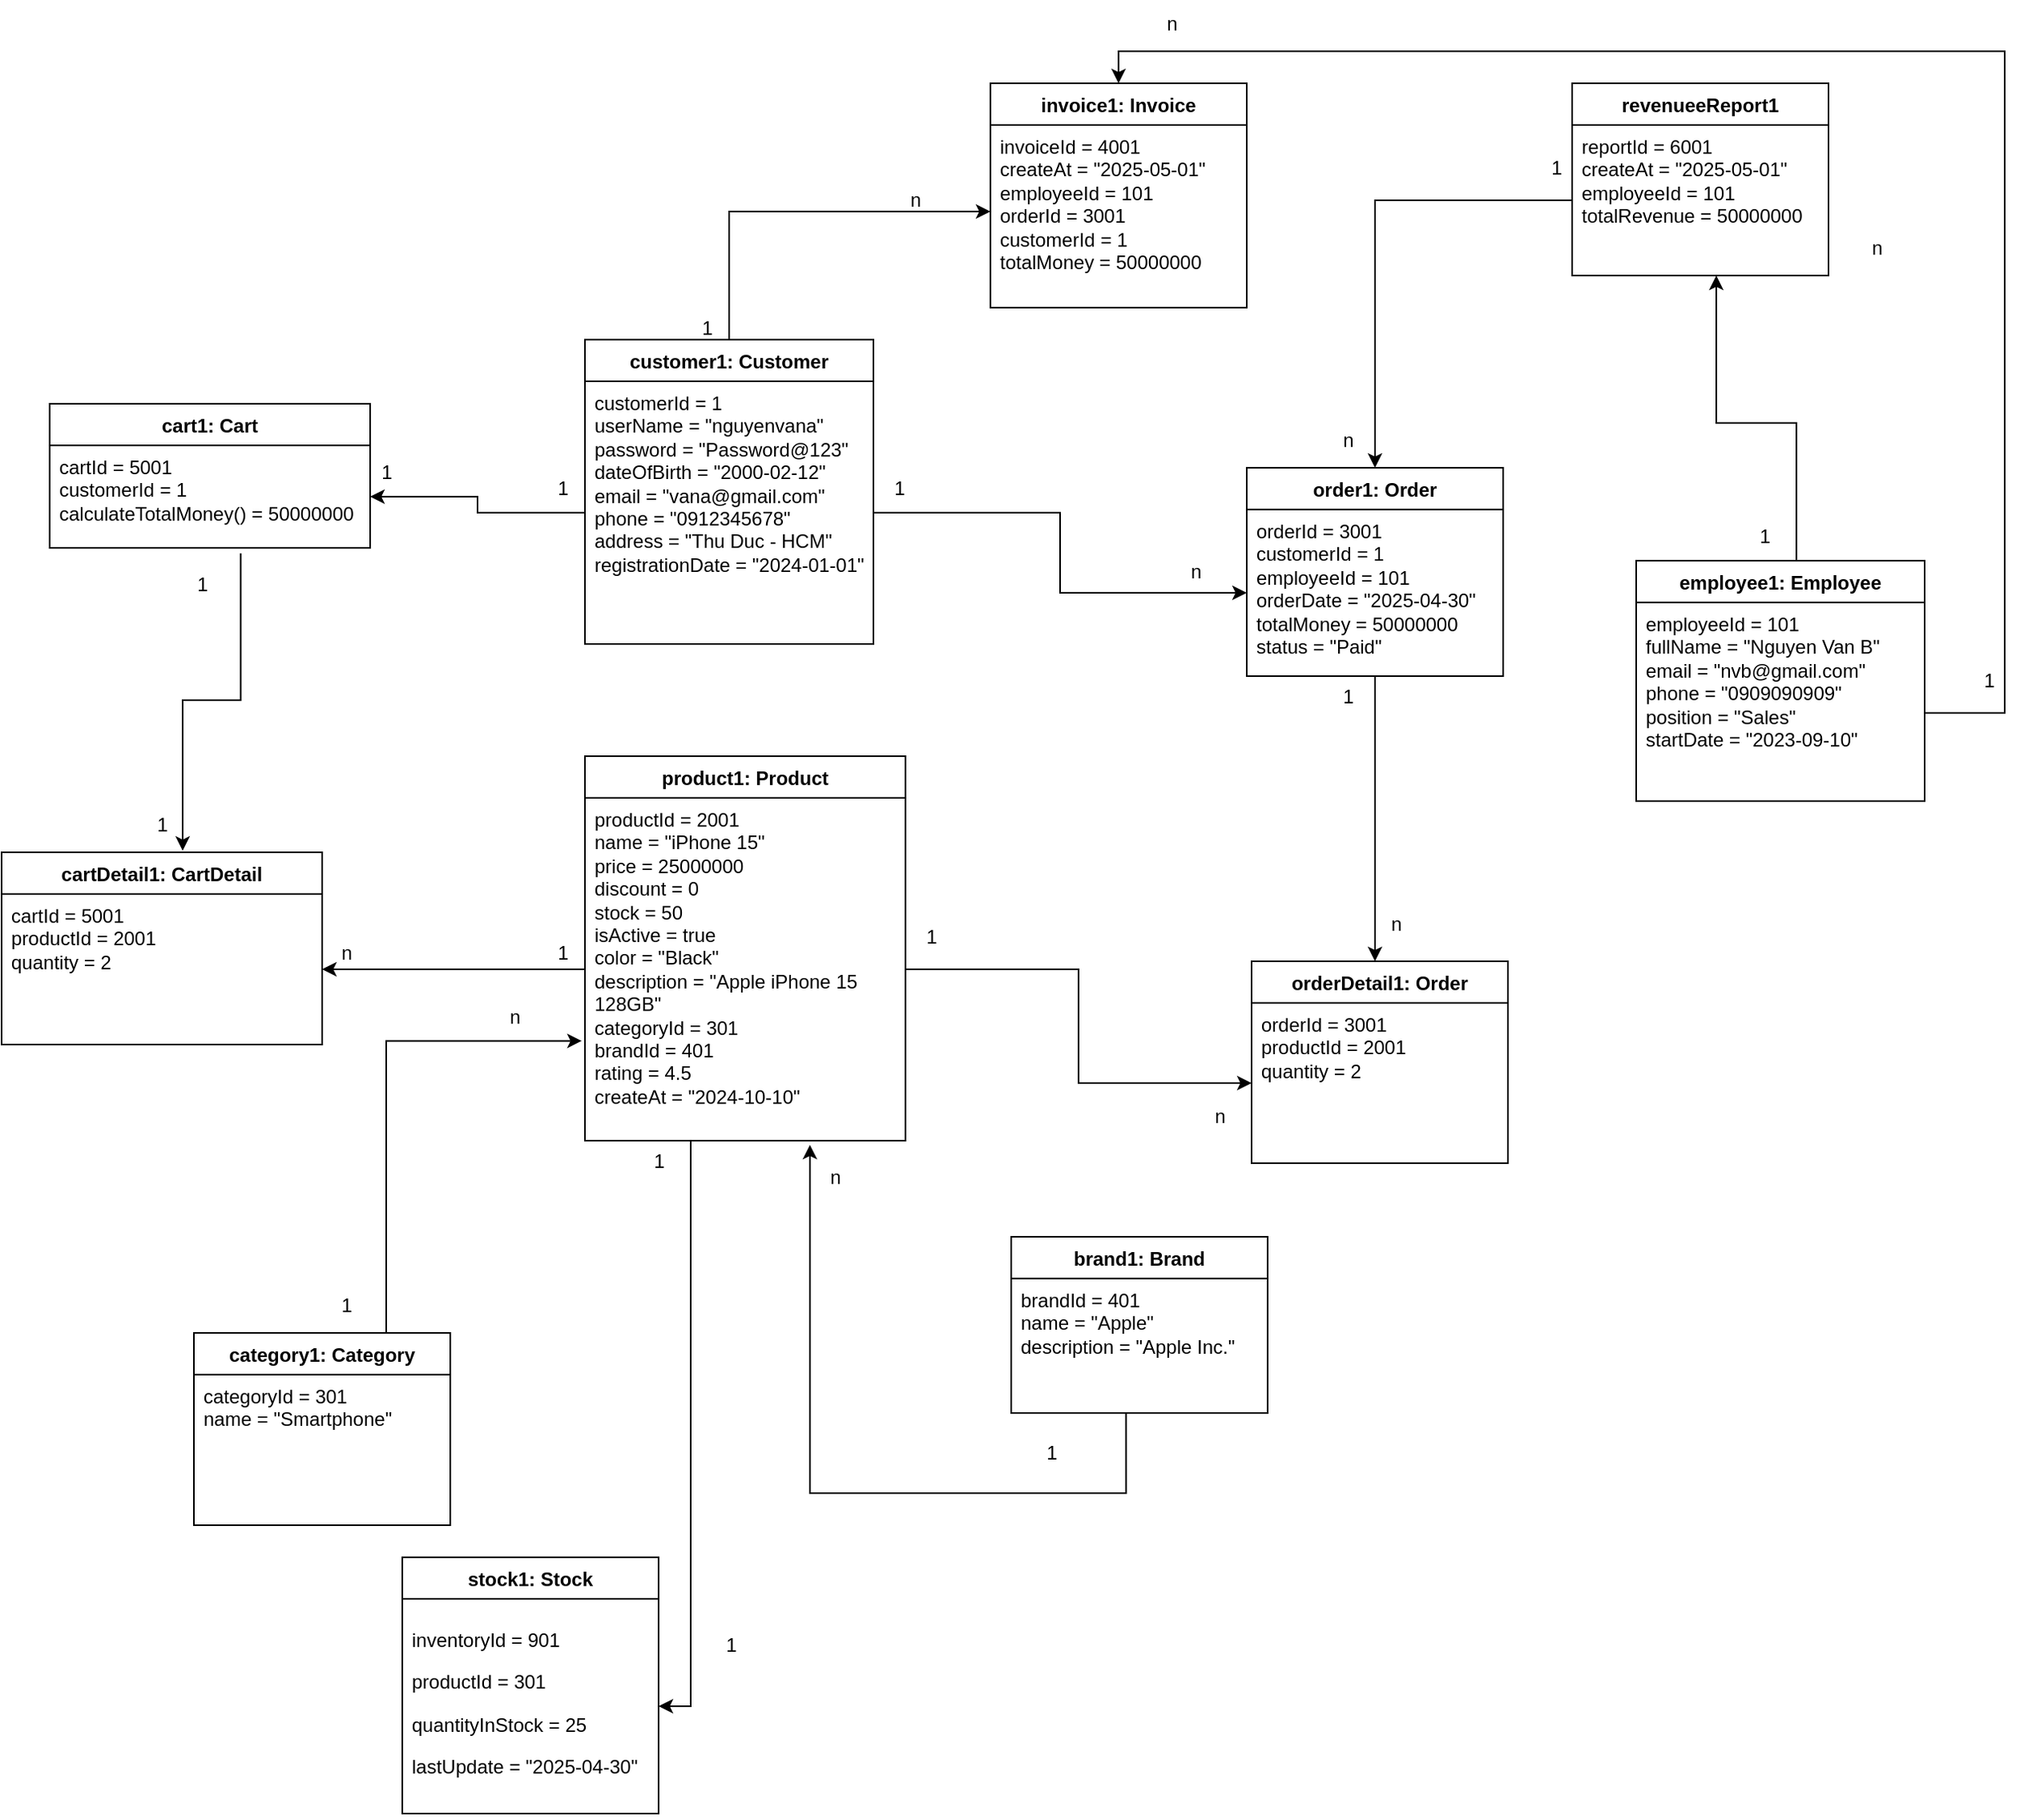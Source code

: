 <mxfile version="26.2.15">
  <diagram name="Trang-1" id="clFY-N-O9U0-CU7kMEbK">
    <mxGraphModel dx="2847" dy="2416" grid="1" gridSize="10" guides="1" tooltips="1" connect="1" arrows="1" fold="1" page="1" pageScale="1" pageWidth="827" pageHeight="1169" math="0" shadow="0">
      <root>
        <mxCell id="0" />
        <mxCell id="1" parent="0" />
        <mxCell id="5m1frIVjup7m7h7G5h70-2" value="customer1: Customer&lt;div&gt;&lt;br&gt;&lt;div&gt;&lt;br&gt;&lt;/div&gt;&lt;/div&gt;" style="swimlane;fontStyle=1;align=center;verticalAlign=top;childLayout=stackLayout;horizontal=1;startSize=26;horizontalStack=0;resizeParent=1;resizeParentMax=0;resizeLast=0;collapsible=1;marginBottom=0;whiteSpace=wrap;html=1;" vertex="1" parent="1">
          <mxGeometry x="414" y="-600" width="180" height="190" as="geometry" />
        </mxCell>
        <mxCell id="5m1frIVjup7m7h7G5h70-3" value="&lt;div&gt;customerId = 1&amp;nbsp;&amp;nbsp;&lt;/div&gt;&lt;div&gt;userName = &quot;nguyenvana&quot;&amp;nbsp;&amp;nbsp;&lt;/div&gt;&lt;div&gt;password = &quot;Password@123&quot;&amp;nbsp;&amp;nbsp;&lt;/div&gt;&lt;div&gt;dateOfBirth = &quot;2000-02-12&quot;&amp;nbsp;&amp;nbsp;&lt;/div&gt;&lt;div&gt;email = &quot;vana@gmail.com&quot;&amp;nbsp;&amp;nbsp;&lt;/div&gt;&lt;div&gt;phone = &quot;0912345678&quot;&amp;nbsp;&amp;nbsp;&lt;/div&gt;&lt;div&gt;address = &quot;Thu Duc - HCM&quot;&amp;nbsp;&amp;nbsp;&lt;/div&gt;&lt;div&gt;registrationDate = &quot;2024-01-01&quot;&lt;/div&gt;" style="text;strokeColor=none;fillColor=none;align=left;verticalAlign=top;spacingLeft=4;spacingRight=4;overflow=hidden;rotatable=0;points=[[0,0.5],[1,0.5]];portConstraint=eastwest;whiteSpace=wrap;html=1;" vertex="1" parent="5m1frIVjup7m7h7G5h70-2">
          <mxGeometry y="26" width="180" height="164" as="geometry" />
        </mxCell>
        <mxCell id="5m1frIVjup7m7h7G5h70-10" value="cart1: Cart" style="swimlane;fontStyle=1;align=center;verticalAlign=top;childLayout=stackLayout;horizontal=1;startSize=26;horizontalStack=0;resizeParent=1;resizeParentMax=0;resizeLast=0;collapsible=1;marginBottom=0;whiteSpace=wrap;html=1;" vertex="1" parent="1">
          <mxGeometry x="80" y="-560" width="200" height="90" as="geometry" />
        </mxCell>
        <mxCell id="5m1frIVjup7m7h7G5h70-11" value="&lt;div&gt;cartId = 5001&amp;nbsp;&amp;nbsp;&lt;/div&gt;&lt;div&gt;customerId = 1&amp;nbsp;&amp;nbsp;&lt;/div&gt;&lt;div&gt;calculateTotalMoney() = 50000000&lt;/div&gt;&lt;div&gt;&lt;br&gt;&lt;/div&gt;" style="text;strokeColor=none;fillColor=none;align=left;verticalAlign=top;spacingLeft=4;spacingRight=4;overflow=hidden;rotatable=0;points=[[0,0.5],[1,0.5]];portConstraint=eastwest;whiteSpace=wrap;html=1;" vertex="1" parent="5m1frIVjup7m7h7G5h70-10">
          <mxGeometry y="26" width="200" height="64" as="geometry" />
        </mxCell>
        <mxCell id="5m1frIVjup7m7h7G5h70-18" value="product1: Product" style="swimlane;fontStyle=1;align=center;verticalAlign=top;childLayout=stackLayout;horizontal=1;startSize=26;horizontalStack=0;resizeParent=1;resizeParentMax=0;resizeLast=0;collapsible=1;marginBottom=0;whiteSpace=wrap;html=1;" vertex="1" parent="1">
          <mxGeometry x="414" y="-340" width="200" height="240" as="geometry" />
        </mxCell>
        <mxCell id="5m1frIVjup7m7h7G5h70-19" value="&lt;div&gt;productId = 2001&amp;nbsp;&amp;nbsp;&lt;/div&gt;&lt;div&gt;name = &quot;iPhone 15&quot;&amp;nbsp;&amp;nbsp;&lt;/div&gt;&lt;div&gt;price = 25000000&amp;nbsp;&amp;nbsp;&lt;/div&gt;&lt;div&gt;discount = 0&amp;nbsp;&amp;nbsp;&lt;/div&gt;&lt;div&gt;stock = 50&amp;nbsp;&amp;nbsp;&lt;/div&gt;&lt;div&gt;isActive = true&amp;nbsp;&amp;nbsp;&lt;/div&gt;&lt;div&gt;color = &quot;Black&quot;&amp;nbsp;&amp;nbsp;&lt;/div&gt;&lt;div&gt;description = &quot;Apple iPhone 15 128GB&quot;&amp;nbsp;&amp;nbsp;&lt;/div&gt;&lt;div&gt;categoryId = 301&amp;nbsp;&amp;nbsp;&lt;/div&gt;&lt;div&gt;brandId = 401&amp;nbsp;&amp;nbsp;&lt;/div&gt;&lt;div&gt;rating = 4.5&amp;nbsp;&amp;nbsp;&lt;/div&gt;&lt;div&gt;createAt = &quot;2024-10-10&quot;&lt;/div&gt;&lt;div&gt;&lt;br&gt;&lt;/div&gt;" style="text;strokeColor=none;fillColor=none;align=left;verticalAlign=top;spacingLeft=4;spacingRight=4;overflow=hidden;rotatable=0;points=[[0,0.5],[1,0.5]];portConstraint=eastwest;whiteSpace=wrap;html=1;" vertex="1" parent="5m1frIVjup7m7h7G5h70-18">
          <mxGeometry y="26" width="200" height="214" as="geometry" />
        </mxCell>
        <mxCell id="5m1frIVjup7m7h7G5h70-22" value="brand1: Brand" style="swimlane;fontStyle=1;align=center;verticalAlign=top;childLayout=stackLayout;horizontal=1;startSize=26;horizontalStack=0;resizeParent=1;resizeParentMax=0;resizeLast=0;collapsible=1;marginBottom=0;whiteSpace=wrap;html=1;" vertex="1" parent="1">
          <mxGeometry x="680" y="-40" width="160" height="110" as="geometry" />
        </mxCell>
        <mxCell id="5m1frIVjup7m7h7G5h70-23" value="&lt;div&gt;brandId = 401&amp;nbsp;&amp;nbsp;&lt;/div&gt;&lt;div&gt;name = &quot;Apple&quot;&amp;nbsp;&amp;nbsp;&lt;/div&gt;&lt;div&gt;description = &quot;Apple Inc.&quot;&lt;/div&gt;&lt;div&gt;&lt;br&gt;&lt;/div&gt;" style="text;strokeColor=none;fillColor=none;align=left;verticalAlign=top;spacingLeft=4;spacingRight=4;overflow=hidden;rotatable=0;points=[[0,0.5],[1,0.5]];portConstraint=eastwest;whiteSpace=wrap;html=1;" vertex="1" parent="5m1frIVjup7m7h7G5h70-22">
          <mxGeometry y="26" width="160" height="84" as="geometry" />
        </mxCell>
        <mxCell id="5m1frIVjup7m7h7G5h70-26" value="order1: Order" style="swimlane;fontStyle=1;align=center;verticalAlign=top;childLayout=stackLayout;horizontal=1;startSize=26;horizontalStack=0;resizeParent=1;resizeParentMax=0;resizeLast=0;collapsible=1;marginBottom=0;whiteSpace=wrap;html=1;" vertex="1" parent="1">
          <mxGeometry x="827" y="-520" width="160" height="130" as="geometry" />
        </mxCell>
        <mxCell id="5m1frIVjup7m7h7G5h70-27" value="&lt;div&gt;orderId = 3001&amp;nbsp;&amp;nbsp;&lt;/div&gt;&lt;div&gt;customerId = 1&amp;nbsp;&amp;nbsp;&lt;/div&gt;&lt;div&gt;employeeId = 101&amp;nbsp;&amp;nbsp;&lt;/div&gt;&lt;div&gt;orderDate = &quot;2025-04-30&quot;&amp;nbsp;&amp;nbsp;&lt;/div&gt;&lt;div&gt;totalMoney = 50000000&amp;nbsp;&amp;nbsp;&lt;/div&gt;&lt;div&gt;status = &quot;Paid&quot;&lt;/div&gt;&lt;div&gt;&lt;br&gt;&lt;/div&gt;" style="text;strokeColor=none;fillColor=none;align=left;verticalAlign=top;spacingLeft=4;spacingRight=4;overflow=hidden;rotatable=0;points=[[0,0.5],[1,0.5]];portConstraint=eastwest;whiteSpace=wrap;html=1;" vertex="1" parent="5m1frIVjup7m7h7G5h70-26">
          <mxGeometry y="26" width="160" height="104" as="geometry" />
        </mxCell>
        <mxCell id="5m1frIVjup7m7h7G5h70-30" value="orderDetail1: Order" style="swimlane;fontStyle=1;align=center;verticalAlign=top;childLayout=stackLayout;horizontal=1;startSize=26;horizontalStack=0;resizeParent=1;resizeParentMax=0;resizeLast=0;collapsible=1;marginBottom=0;whiteSpace=wrap;html=1;" vertex="1" parent="1">
          <mxGeometry x="830" y="-212" width="160" height="126" as="geometry" />
        </mxCell>
        <mxCell id="5m1frIVjup7m7h7G5h70-31" value="&lt;div&gt;&lt;div&gt;orderId = 3001&amp;nbsp;&amp;nbsp;&lt;/div&gt;&lt;div&gt;productId = 2001&amp;nbsp;&amp;nbsp;&lt;/div&gt;&lt;div&gt;quantity = 2&lt;/div&gt;&lt;/div&gt;&lt;div&gt;&lt;br&gt;&lt;/div&gt;" style="text;strokeColor=none;fillColor=none;align=left;verticalAlign=top;spacingLeft=4;spacingRight=4;overflow=hidden;rotatable=0;points=[[0,0.5],[1,0.5]];portConstraint=eastwest;whiteSpace=wrap;html=1;" vertex="1" parent="5m1frIVjup7m7h7G5h70-30">
          <mxGeometry y="26" width="160" height="100" as="geometry" />
        </mxCell>
        <mxCell id="5m1frIVjup7m7h7G5h70-148" style="edgeStyle=orthogonalEdgeStyle;rounded=0;orthogonalLoop=1;jettySize=auto;html=1;" edge="1" parent="1" source="5m1frIVjup7m7h7G5h70-38" target="5m1frIVjup7m7h7G5h70-47">
          <mxGeometry relative="1" as="geometry">
            <Array as="points">
              <mxPoint x="1170" y="-548" />
              <mxPoint x="1120" y="-548" />
            </Array>
          </mxGeometry>
        </mxCell>
        <mxCell id="5m1frIVjup7m7h7G5h70-38" value="employee1: Employee" style="swimlane;fontStyle=1;align=center;verticalAlign=top;childLayout=stackLayout;horizontal=1;startSize=26;horizontalStack=0;resizeParent=1;resizeParentMax=0;resizeLast=0;collapsible=1;marginBottom=0;whiteSpace=wrap;html=1;" vertex="1" parent="1">
          <mxGeometry x="1070" y="-462" width="180" height="150" as="geometry" />
        </mxCell>
        <mxCell id="5m1frIVjup7m7h7G5h70-39" value="&lt;div&gt;employeeId = 101&amp;nbsp;&amp;nbsp;&lt;/div&gt;&lt;div&gt;fullName = &quot;Nguyen Van B&quot;&amp;nbsp;&amp;nbsp;&lt;/div&gt;&lt;div&gt;email = &quot;nvb@gmail.com&quot;&amp;nbsp;&amp;nbsp;&lt;/div&gt;&lt;div&gt;phone = &quot;0909090909&quot;&amp;nbsp;&amp;nbsp;&lt;/div&gt;&lt;div&gt;position = &quot;Sales&quot;&amp;nbsp;&amp;nbsp;&lt;/div&gt;&lt;div&gt;startDate = &quot;2023-09-10&quot;&lt;/div&gt;&lt;div&gt;&lt;br&gt;&lt;/div&gt;" style="text;strokeColor=none;fillColor=none;align=left;verticalAlign=top;spacingLeft=4;spacingRight=4;overflow=hidden;rotatable=0;points=[[0,0.5],[1,0.5]];portConstraint=eastwest;whiteSpace=wrap;html=1;" vertex="1" parent="5m1frIVjup7m7h7G5h70-38">
          <mxGeometry y="26" width="180" height="124" as="geometry" />
        </mxCell>
        <mxCell id="5m1frIVjup7m7h7G5h70-42" value="invoice1: Invoice" style="swimlane;fontStyle=1;align=center;verticalAlign=top;childLayout=stackLayout;horizontal=1;startSize=26;horizontalStack=0;resizeParent=1;resizeParentMax=0;resizeLast=0;collapsible=1;marginBottom=0;whiteSpace=wrap;html=1;" vertex="1" parent="1">
          <mxGeometry x="667" y="-760" width="160" height="140" as="geometry" />
        </mxCell>
        <mxCell id="5m1frIVjup7m7h7G5h70-43" value="&lt;div&gt;invoiceId = 4001&amp;nbsp;&amp;nbsp;&lt;/div&gt;&lt;div&gt;createAt = &quot;2025-05-01&quot;&amp;nbsp;&amp;nbsp;&lt;/div&gt;&lt;div&gt;employeeId = 101&amp;nbsp;&amp;nbsp;&lt;/div&gt;&lt;div&gt;orderId = 3001&amp;nbsp;&amp;nbsp;&lt;/div&gt;&lt;div&gt;customerId = 1&amp;nbsp;&amp;nbsp;&lt;/div&gt;&lt;div&gt;totalMoney = 50000000&lt;/div&gt;&lt;div&gt;&lt;br&gt;&lt;/div&gt;" style="text;strokeColor=none;fillColor=none;align=left;verticalAlign=top;spacingLeft=4;spacingRight=4;overflow=hidden;rotatable=0;points=[[0,0.5],[1,0.5]];portConstraint=eastwest;whiteSpace=wrap;html=1;" vertex="1" parent="5m1frIVjup7m7h7G5h70-42">
          <mxGeometry y="26" width="160" height="114" as="geometry" />
        </mxCell>
        <mxCell id="5m1frIVjup7m7h7G5h70-46" value="revenueeReport1" style="swimlane;fontStyle=1;align=center;verticalAlign=top;childLayout=stackLayout;horizontal=1;startSize=26;horizontalStack=0;resizeParent=1;resizeParentMax=0;resizeLast=0;collapsible=1;marginBottom=0;whiteSpace=wrap;html=1;" vertex="1" parent="1">
          <mxGeometry x="1030" y="-760" width="160" height="120" as="geometry" />
        </mxCell>
        <mxCell id="5m1frIVjup7m7h7G5h70-47" value="&lt;div&gt;reportId = 6001&amp;nbsp;&amp;nbsp;&lt;/div&gt;&lt;div&gt;createAt = &quot;2025-05-01&quot;&amp;nbsp;&amp;nbsp;&lt;/div&gt;&lt;div&gt;employeeId = 101&amp;nbsp;&amp;nbsp;&lt;/div&gt;&lt;div&gt;totalRevenue = 50000000&lt;/div&gt;&lt;div&gt;&lt;br&gt;&lt;/div&gt;" style="text;strokeColor=none;fillColor=none;align=left;verticalAlign=top;spacingLeft=4;spacingRight=4;overflow=hidden;rotatable=0;points=[[0,0.5],[1,0.5]];portConstraint=eastwest;whiteSpace=wrap;html=1;" vertex="1" parent="5m1frIVjup7m7h7G5h70-46">
          <mxGeometry y="26" width="160" height="94" as="geometry" />
        </mxCell>
        <mxCell id="5m1frIVjup7m7h7G5h70-54" value="category1: Category" style="swimlane;fontStyle=1;align=center;verticalAlign=top;childLayout=stackLayout;horizontal=1;startSize=26;horizontalStack=0;resizeParent=1;resizeParentMax=0;resizeLast=0;collapsible=1;marginBottom=0;whiteSpace=wrap;html=1;" vertex="1" parent="1">
          <mxGeometry x="170" y="20" width="160" height="120" as="geometry" />
        </mxCell>
        <mxCell id="5m1frIVjup7m7h7G5h70-55" value="&lt;div&gt;categoryId = 301&amp;nbsp;&amp;nbsp;&lt;/div&gt;&lt;div&gt;name = &quot;Smartphone&quot;&lt;/div&gt;&lt;div&gt;&lt;br&gt;&lt;/div&gt;" style="text;strokeColor=none;fillColor=none;align=left;verticalAlign=top;spacingLeft=4;spacingRight=4;overflow=hidden;rotatable=0;points=[[0,0.5],[1,0.5]];portConstraint=eastwest;whiteSpace=wrap;html=1;" vertex="1" parent="5m1frIVjup7m7h7G5h70-54">
          <mxGeometry y="26" width="160" height="94" as="geometry" />
        </mxCell>
        <mxCell id="5m1frIVjup7m7h7G5h70-115" value="cartDetail1: CartDetail" style="swimlane;fontStyle=1;align=center;verticalAlign=top;childLayout=stackLayout;horizontal=1;startSize=26;horizontalStack=0;resizeParent=1;resizeParentMax=0;resizeLast=0;collapsible=1;marginBottom=0;whiteSpace=wrap;html=1;" vertex="1" parent="1">
          <mxGeometry x="50" y="-280" width="200" height="120" as="geometry" />
        </mxCell>
        <mxCell id="5m1frIVjup7m7h7G5h70-116" value="&lt;div&gt;cartId = 5001&amp;nbsp;&amp;nbsp;&lt;/div&gt;&lt;div&gt;productId = 2001&amp;nbsp;&amp;nbsp;&lt;/div&gt;&lt;div&gt;quantity = 2&lt;/div&gt;&lt;div&gt;&lt;br&gt;&lt;/div&gt;" style="text;strokeColor=none;fillColor=none;align=left;verticalAlign=top;spacingLeft=4;spacingRight=4;overflow=hidden;rotatable=0;points=[[0,0.5],[1,0.5]];portConstraint=eastwest;whiteSpace=wrap;html=1;" vertex="1" parent="5m1frIVjup7m7h7G5h70-115">
          <mxGeometry y="26" width="200" height="94" as="geometry" />
        </mxCell>
        <mxCell id="5m1frIVjup7m7h7G5h70-122" style="edgeStyle=orthogonalEdgeStyle;rounded=0;orthogonalLoop=1;jettySize=auto;html=1;exitX=0.5;exitY=0;exitDx=0;exitDy=0;" edge="1" parent="1" source="5m1frIVjup7m7h7G5h70-2" target="5m1frIVjup7m7h7G5h70-43">
          <mxGeometry relative="1" as="geometry">
            <Array as="points">
              <mxPoint x="504" y="-680" />
            </Array>
          </mxGeometry>
        </mxCell>
        <mxCell id="5m1frIVjup7m7h7G5h70-123" value="1" style="text;html=1;align=center;verticalAlign=middle;resizable=0;points=[];autosize=1;strokeColor=none;fillColor=none;" vertex="1" parent="1">
          <mxGeometry x="475" y="-622" width="30" height="30" as="geometry" />
        </mxCell>
        <mxCell id="5m1frIVjup7m7h7G5h70-124" value="n" style="text;html=1;align=center;verticalAlign=middle;resizable=0;points=[];autosize=1;strokeColor=none;fillColor=none;" vertex="1" parent="1">
          <mxGeometry x="605" y="-702" width="30" height="30" as="geometry" />
        </mxCell>
        <mxCell id="5m1frIVjup7m7h7G5h70-126" style="edgeStyle=orthogonalEdgeStyle;rounded=0;orthogonalLoop=1;jettySize=auto;html=1;entryX=0;entryY=0.5;entryDx=0;entryDy=0;" edge="1" parent="1" source="5m1frIVjup7m7h7G5h70-3" target="5m1frIVjup7m7h7G5h70-27">
          <mxGeometry relative="1" as="geometry" />
        </mxCell>
        <mxCell id="5m1frIVjup7m7h7G5h70-127" value="1" style="text;html=1;align=center;verticalAlign=middle;resizable=0;points=[];autosize=1;strokeColor=none;fillColor=none;" vertex="1" parent="1">
          <mxGeometry x="595" y="-522" width="30" height="30" as="geometry" />
        </mxCell>
        <mxCell id="5m1frIVjup7m7h7G5h70-128" value="n" style="text;html=1;align=center;verticalAlign=middle;resizable=0;points=[];autosize=1;strokeColor=none;fillColor=none;" vertex="1" parent="1">
          <mxGeometry x="780" y="-470" width="30" height="30" as="geometry" />
        </mxCell>
        <mxCell id="5m1frIVjup7m7h7G5h70-129" style="edgeStyle=orthogonalEdgeStyle;rounded=0;orthogonalLoop=1;jettySize=auto;html=1;entryX=1;entryY=0.5;entryDx=0;entryDy=0;" edge="1" parent="1" source="5m1frIVjup7m7h7G5h70-19" target="5m1frIVjup7m7h7G5h70-116">
          <mxGeometry relative="1" as="geometry" />
        </mxCell>
        <mxCell id="5m1frIVjup7m7h7G5h70-130" value="1" style="text;html=1;align=center;verticalAlign=middle;resizable=0;points=[];autosize=1;strokeColor=none;fillColor=none;" vertex="1" parent="1">
          <mxGeometry x="385" y="-232" width="30" height="30" as="geometry" />
        </mxCell>
        <mxCell id="5m1frIVjup7m7h7G5h70-131" value="n" style="text;html=1;align=center;verticalAlign=middle;resizable=0;points=[];autosize=1;strokeColor=none;fillColor=none;" vertex="1" parent="1">
          <mxGeometry x="250" y="-232" width="30" height="30" as="geometry" />
        </mxCell>
        <mxCell id="5m1frIVjup7m7h7G5h70-133" value="1" style="text;html=1;align=center;verticalAlign=middle;resizable=0;points=[];autosize=1;strokeColor=none;fillColor=none;" vertex="1" parent="1">
          <mxGeometry x="250" y="-12" width="30" height="30" as="geometry" />
        </mxCell>
        <mxCell id="5m1frIVjup7m7h7G5h70-135" style="edgeStyle=orthogonalEdgeStyle;rounded=0;orthogonalLoop=1;jettySize=auto;html=1;entryX=0.702;entryY=1.012;entryDx=0;entryDy=0;entryPerimeter=0;exitX=0.448;exitY=0.995;exitDx=0;exitDy=0;exitPerimeter=0;" edge="1" parent="1" source="5m1frIVjup7m7h7G5h70-23" target="5m1frIVjup7m7h7G5h70-19">
          <mxGeometry relative="1" as="geometry">
            <Array as="points">
              <mxPoint x="752" y="120" />
              <mxPoint x="554" y="120" />
            </Array>
          </mxGeometry>
        </mxCell>
        <mxCell id="5m1frIVjup7m7h7G5h70-136" value="1" style="text;html=1;align=center;verticalAlign=middle;resizable=0;points=[];autosize=1;strokeColor=none;fillColor=none;" vertex="1" parent="1">
          <mxGeometry x="690" y="80" width="30" height="30" as="geometry" />
        </mxCell>
        <mxCell id="5m1frIVjup7m7h7G5h70-137" value="n" style="text;html=1;align=center;verticalAlign=middle;resizable=0;points=[];autosize=1;strokeColor=none;fillColor=none;" vertex="1" parent="1">
          <mxGeometry x="555" y="-92" width="30" height="30" as="geometry" />
        </mxCell>
        <mxCell id="5m1frIVjup7m7h7G5h70-138" style="edgeStyle=orthogonalEdgeStyle;rounded=0;orthogonalLoop=1;jettySize=auto;html=1;entryX=0;entryY=0.5;entryDx=0;entryDy=0;" edge="1" parent="1" source="5m1frIVjup7m7h7G5h70-19" target="5m1frIVjup7m7h7G5h70-31">
          <mxGeometry relative="1" as="geometry" />
        </mxCell>
        <mxCell id="5m1frIVjup7m7h7G5h70-139" value="1" style="text;html=1;align=center;verticalAlign=middle;resizable=0;points=[];autosize=1;strokeColor=none;fillColor=none;" vertex="1" parent="1">
          <mxGeometry x="615" y="-242" width="30" height="30" as="geometry" />
        </mxCell>
        <mxCell id="5m1frIVjup7m7h7G5h70-140" value="n" style="text;html=1;align=center;verticalAlign=middle;resizable=0;points=[];autosize=1;strokeColor=none;fillColor=none;" vertex="1" parent="1">
          <mxGeometry x="795" y="-130" width="30" height="30" as="geometry" />
        </mxCell>
        <mxCell id="5m1frIVjup7m7h7G5h70-141" style="edgeStyle=orthogonalEdgeStyle;rounded=0;orthogonalLoop=1;jettySize=auto;html=1;" edge="1" parent="1" source="5m1frIVjup7m7h7G5h70-27" target="5m1frIVjup7m7h7G5h70-30">
          <mxGeometry relative="1" as="geometry">
            <Array as="points">
              <mxPoint x="907" y="-90" />
              <mxPoint x="907" y="-90" />
            </Array>
          </mxGeometry>
        </mxCell>
        <mxCell id="5m1frIVjup7m7h7G5h70-143" value="1" style="text;html=1;align=center;verticalAlign=middle;resizable=0;points=[];autosize=1;strokeColor=none;fillColor=none;" vertex="1" parent="1">
          <mxGeometry x="875" y="-392" width="30" height="30" as="geometry" />
        </mxCell>
        <mxCell id="5m1frIVjup7m7h7G5h70-144" value="n" style="text;html=1;align=center;verticalAlign=middle;resizable=0;points=[];autosize=1;strokeColor=none;fillColor=none;" vertex="1" parent="1">
          <mxGeometry x="905" y="-250" width="30" height="30" as="geometry" />
        </mxCell>
        <mxCell id="5m1frIVjup7m7h7G5h70-145" style="edgeStyle=orthogonalEdgeStyle;rounded=0;orthogonalLoop=1;jettySize=auto;html=1;" edge="1" parent="1" source="5m1frIVjup7m7h7G5h70-47" target="5m1frIVjup7m7h7G5h70-26">
          <mxGeometry relative="1" as="geometry" />
        </mxCell>
        <mxCell id="5m1frIVjup7m7h7G5h70-146" value="1" style="text;html=1;align=center;verticalAlign=middle;resizable=0;points=[];autosize=1;strokeColor=none;fillColor=none;" vertex="1" parent="1">
          <mxGeometry x="1005" y="-722" width="30" height="30" as="geometry" />
        </mxCell>
        <mxCell id="5m1frIVjup7m7h7G5h70-147" value="n" style="text;html=1;align=center;verticalAlign=middle;resizable=0;points=[];autosize=1;strokeColor=none;fillColor=none;" vertex="1" parent="1">
          <mxGeometry x="875" y="-552" width="30" height="30" as="geometry" />
        </mxCell>
        <mxCell id="5m1frIVjup7m7h7G5h70-149" value="1" style="text;html=1;align=center;verticalAlign=middle;resizable=0;points=[];autosize=1;strokeColor=none;fillColor=none;" vertex="1" parent="1">
          <mxGeometry x="1135" y="-492" width="30" height="30" as="geometry" />
        </mxCell>
        <mxCell id="5m1frIVjup7m7h7G5h70-152" value="n" style="text;html=1;align=center;verticalAlign=middle;resizable=0;points=[];autosize=1;strokeColor=none;fillColor=none;" vertex="1" parent="1">
          <mxGeometry x="1205" y="-672" width="30" height="30" as="geometry" />
        </mxCell>
        <mxCell id="5m1frIVjup7m7h7G5h70-153" style="edgeStyle=orthogonalEdgeStyle;rounded=0;orthogonalLoop=1;jettySize=auto;html=1;entryX=0.5;entryY=0;entryDx=0;entryDy=0;" edge="1" parent="1" source="5m1frIVjup7m7h7G5h70-39" target="5m1frIVjup7m7h7G5h70-42">
          <mxGeometry relative="1" as="geometry">
            <Array as="points">
              <mxPoint x="1300" y="-367" />
              <mxPoint x="1300" y="-780" />
              <mxPoint x="747" y="-780" />
            </Array>
          </mxGeometry>
        </mxCell>
        <mxCell id="5m1frIVjup7m7h7G5h70-154" value="1" style="text;html=1;align=center;verticalAlign=middle;resizable=0;points=[];autosize=1;strokeColor=none;fillColor=none;" vertex="1" parent="1">
          <mxGeometry x="1275" y="-402" width="30" height="30" as="geometry" />
        </mxCell>
        <mxCell id="5m1frIVjup7m7h7G5h70-155" value="n" style="text;html=1;align=center;verticalAlign=middle;resizable=0;points=[];autosize=1;strokeColor=none;fillColor=none;" vertex="1" parent="1">
          <mxGeometry x="765" y="-812" width="30" height="30" as="geometry" />
        </mxCell>
        <mxCell id="5m1frIVjup7m7h7G5h70-157" style="edgeStyle=orthogonalEdgeStyle;rounded=0;orthogonalLoop=1;jettySize=auto;html=1;" edge="1" parent="1" source="5m1frIVjup7m7h7G5h70-3" target="5m1frIVjup7m7h7G5h70-11">
          <mxGeometry relative="1" as="geometry" />
        </mxCell>
        <mxCell id="5m1frIVjup7m7h7G5h70-158" value="1" style="text;html=1;align=center;verticalAlign=middle;resizable=0;points=[];autosize=1;strokeColor=none;fillColor=none;" vertex="1" parent="1">
          <mxGeometry x="385" y="-522" width="30" height="30" as="geometry" />
        </mxCell>
        <mxCell id="5m1frIVjup7m7h7G5h70-159" value="1" style="text;html=1;align=center;verticalAlign=middle;resizable=0;points=[];autosize=1;strokeColor=none;fillColor=none;" vertex="1" parent="1">
          <mxGeometry x="275" y="-532" width="30" height="30" as="geometry" />
        </mxCell>
        <mxCell id="5m1frIVjup7m7h7G5h70-160" style="edgeStyle=orthogonalEdgeStyle;rounded=0;orthogonalLoop=1;jettySize=auto;html=1;entryX=0.565;entryY=-0.008;entryDx=0;entryDy=0;entryPerimeter=0;exitX=0.596;exitY=1.053;exitDx=0;exitDy=0;exitPerimeter=0;" edge="1" parent="1" source="5m1frIVjup7m7h7G5h70-11" target="5m1frIVjup7m7h7G5h70-115">
          <mxGeometry relative="1" as="geometry">
            <Array as="points">
              <mxPoint x="199" y="-375" />
              <mxPoint x="163" y="-375" />
            </Array>
          </mxGeometry>
        </mxCell>
        <mxCell id="5m1frIVjup7m7h7G5h70-161" value="1" style="text;html=1;align=center;verticalAlign=middle;resizable=0;points=[];autosize=1;strokeColor=none;fillColor=none;" vertex="1" parent="1">
          <mxGeometry x="160" y="-462" width="30" height="30" as="geometry" />
        </mxCell>
        <mxCell id="5m1frIVjup7m7h7G5h70-162" value="1" style="text;html=1;align=center;verticalAlign=middle;resizable=0;points=[];autosize=1;strokeColor=none;fillColor=none;" vertex="1" parent="1">
          <mxGeometry x="135" y="-312" width="30" height="30" as="geometry" />
        </mxCell>
        <mxCell id="5m1frIVjup7m7h7G5h70-166" value="stock1: Stock" style="swimlane;fontStyle=1;align=center;verticalAlign=top;childLayout=stackLayout;horizontal=1;startSize=26;horizontalStack=0;resizeParent=1;resizeParentMax=0;resizeLast=0;collapsible=1;marginBottom=0;whiteSpace=wrap;html=1;" vertex="1" parent="1">
          <mxGeometry x="300" y="160" width="160" height="160" as="geometry" />
        </mxCell>
        <mxCell id="5m1frIVjup7m7h7G5h70-167" value="&lt;p data-pm-slice=&quot;0 0 []&quot;&gt;&lt;span style=&quot;background-color: transparent; color: light-dark(rgb(0, 0, 0), rgb(255, 255, 255));&quot;&gt;inventoryId = 901&lt;/span&gt;&lt;/p&gt;&lt;p&gt;productId = 301 &lt;/p&gt;&lt;p&gt;quantityInStock = 25 &lt;/p&gt;&lt;p&gt;lastUpdate = &quot;2025-04-30&quot;&amp;nbsp;&lt;/p&gt;" style="text;strokeColor=none;fillColor=none;align=left;verticalAlign=top;spacingLeft=4;spacingRight=4;overflow=hidden;rotatable=0;points=[[0,0.5],[1,0.5]];portConstraint=eastwest;whiteSpace=wrap;html=1;" vertex="1" parent="5m1frIVjup7m7h7G5h70-166">
          <mxGeometry y="26" width="160" height="134" as="geometry" />
        </mxCell>
        <mxCell id="5m1frIVjup7m7h7G5h70-170" value="" style="edgeStyle=orthogonalEdgeStyle;rounded=0;orthogonalLoop=1;jettySize=auto;html=1;entryX=-0.01;entryY=0.709;entryDx=0;entryDy=0;entryPerimeter=0;" edge="1" parent="1" source="5m1frIVjup7m7h7G5h70-54" target="5m1frIVjup7m7h7G5h70-19">
          <mxGeometry relative="1" as="geometry">
            <mxPoint x="280" y="20" as="sourcePoint" />
            <mxPoint x="364.7" y="-167.89" as="targetPoint" />
            <Array as="points">
              <mxPoint x="290" y="-162" />
            </Array>
          </mxGeometry>
        </mxCell>
        <mxCell id="5m1frIVjup7m7h7G5h70-171" style="edgeStyle=orthogonalEdgeStyle;rounded=0;orthogonalLoop=1;jettySize=auto;html=1;entryX=1;entryY=0.5;entryDx=0;entryDy=0;exitX=0.33;exitY=1;exitDx=0;exitDy=0;exitPerimeter=0;" edge="1" parent="1" source="5m1frIVjup7m7h7G5h70-19" target="5m1frIVjup7m7h7G5h70-167">
          <mxGeometry relative="1" as="geometry" />
        </mxCell>
        <mxCell id="5m1frIVjup7m7h7G5h70-172" value="1" style="text;html=1;align=center;verticalAlign=middle;resizable=0;points=[];autosize=1;strokeColor=none;fillColor=none;" vertex="1" parent="1">
          <mxGeometry x="445" y="-102" width="30" height="30" as="geometry" />
        </mxCell>
        <mxCell id="5m1frIVjup7m7h7G5h70-173" value="1" style="text;html=1;align=center;verticalAlign=middle;resizable=0;points=[];autosize=1;strokeColor=none;fillColor=none;" vertex="1" parent="1">
          <mxGeometry x="490" y="200" width="30" height="30" as="geometry" />
        </mxCell>
        <mxCell id="5m1frIVjup7m7h7G5h70-174" value="n" style="text;html=1;align=center;verticalAlign=middle;resizable=0;points=[];autosize=1;strokeColor=none;fillColor=none;" vertex="1" parent="1">
          <mxGeometry x="355" y="-192" width="30" height="30" as="geometry" />
        </mxCell>
      </root>
    </mxGraphModel>
  </diagram>
</mxfile>
